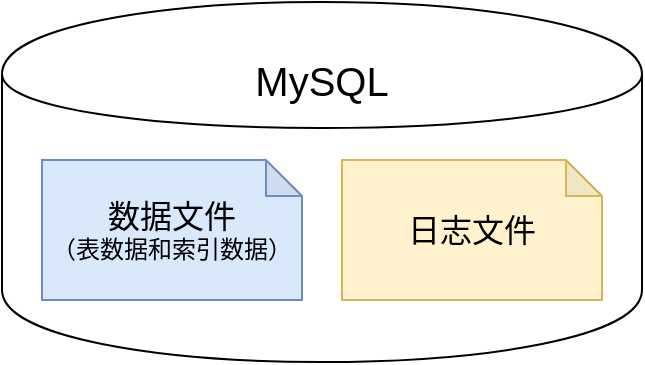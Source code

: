 <mxfile version="13.4.4" type="device"><diagram id="Ccw6CXo2F_20nb5rCDBz" name="第 1 页"><mxGraphModel dx="772" dy="523" grid="0" gridSize="10" guides="1" tooltips="1" connect="1" arrows="1" fold="1" page="1" pageScale="1" pageWidth="827" pageHeight="1169" math="0" shadow="0"><root><mxCell id="0"/><mxCell id="1" parent="0"/><mxCell id="TTUhegZHu5Emw-lncsHY-1" value="" style="shape=cylinder;whiteSpace=wrap;html=1;boundedLbl=1;backgroundOutline=1;verticalAlign=top;fontStyle=1;fontSize=20;" vertex="1" parent="1"><mxGeometry x="80" y="131" width="320" height="180" as="geometry"/></mxCell><mxCell id="TTUhegZHu5Emw-lncsHY-2" value="MySQL" style="text;html=1;strokeColor=none;fillColor=none;align=center;verticalAlign=middle;whiteSpace=wrap;rounded=0;fontSize=20;" vertex="1" parent="1"><mxGeometry x="190" y="150" width="100" height="40" as="geometry"/></mxCell><mxCell id="TTUhegZHu5Emw-lncsHY-3" value="&lt;font style=&quot;font-size: 16px&quot;&gt;数据文件&lt;/font&gt;&lt;br style=&quot;font-size: 12px&quot;&gt;（表数据和索引数据）" style="shape=note;whiteSpace=wrap;html=1;backgroundOutline=1;darkOpacity=0.05;fontSize=12;size=18;fillColor=#dae8fc;strokeColor=#6c8ebf;" vertex="1" parent="1"><mxGeometry x="100" y="210" width="130" height="70" as="geometry"/></mxCell><mxCell id="TTUhegZHu5Emw-lncsHY-4" value="&lt;font style=&quot;font-size: 16px&quot;&gt;日志文件&lt;/font&gt;" style="shape=note;whiteSpace=wrap;html=1;backgroundOutline=1;darkOpacity=0.05;fontSize=12;size=18;fillColor=#fff2cc;strokeColor=#d6b656;" vertex="1" parent="1"><mxGeometry x="250" y="210" width="130" height="70" as="geometry"/></mxCell></root></mxGraphModel></diagram></mxfile>